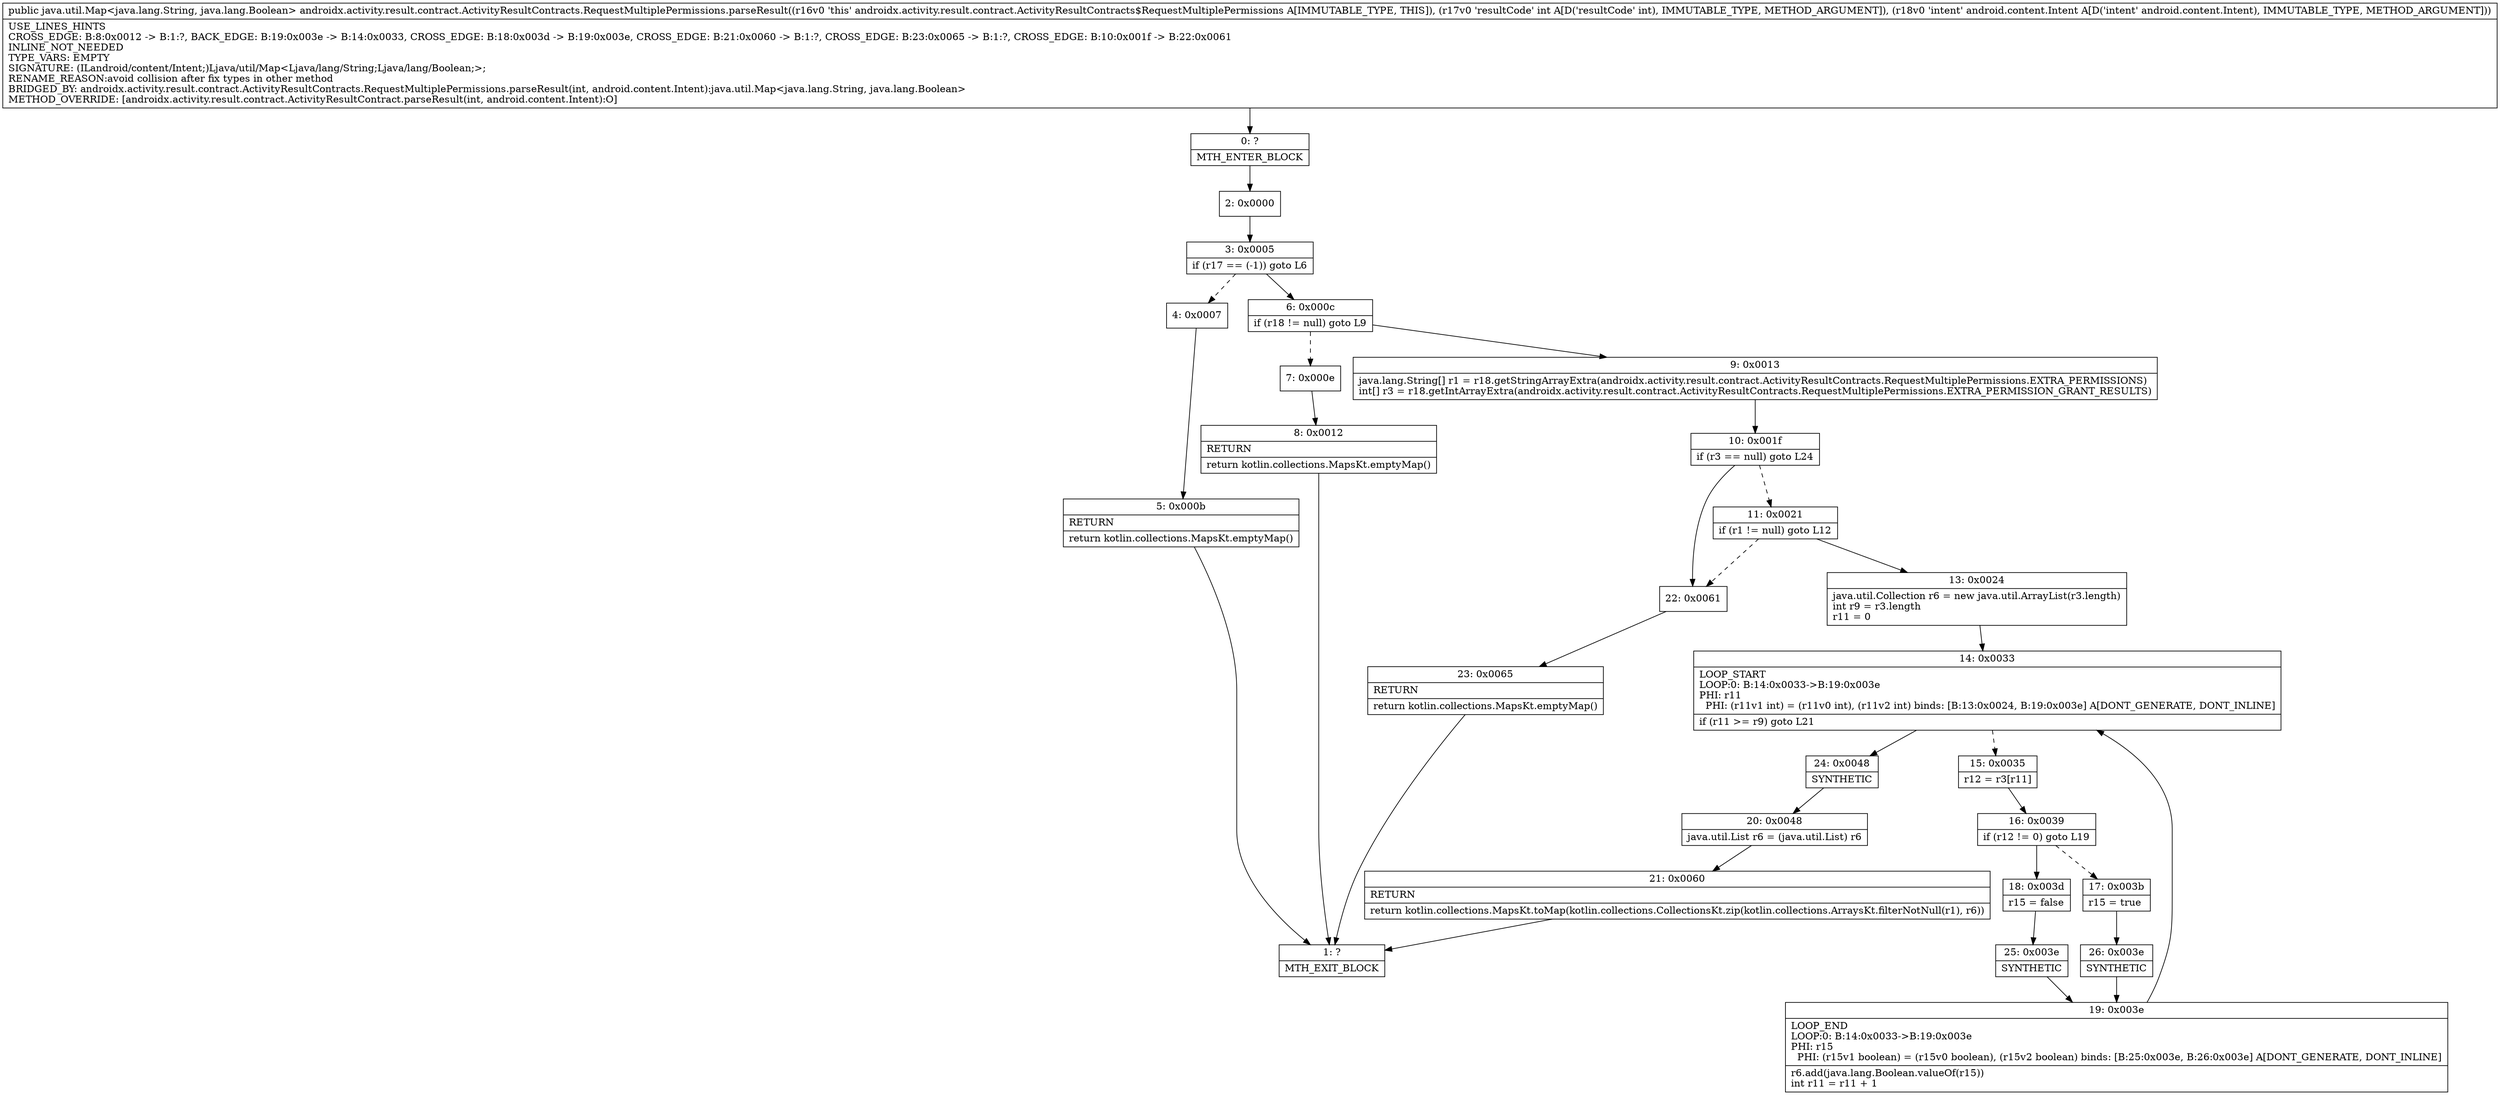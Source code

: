 digraph "CFG forandroidx.activity.result.contract.ActivityResultContracts.RequestMultiplePermissions.parseResult(ILandroid\/content\/Intent;)Ljava\/util\/Map;" {
Node_0 [shape=record,label="{0\:\ ?|MTH_ENTER_BLOCK\l}"];
Node_2 [shape=record,label="{2\:\ 0x0000}"];
Node_3 [shape=record,label="{3\:\ 0x0005|if (r17 == (\-1)) goto L6\l}"];
Node_4 [shape=record,label="{4\:\ 0x0007}"];
Node_5 [shape=record,label="{5\:\ 0x000b|RETURN\l|return kotlin.collections.MapsKt.emptyMap()\l}"];
Node_1 [shape=record,label="{1\:\ ?|MTH_EXIT_BLOCK\l}"];
Node_6 [shape=record,label="{6\:\ 0x000c|if (r18 != null) goto L9\l}"];
Node_7 [shape=record,label="{7\:\ 0x000e}"];
Node_8 [shape=record,label="{8\:\ 0x0012|RETURN\l|return kotlin.collections.MapsKt.emptyMap()\l}"];
Node_9 [shape=record,label="{9\:\ 0x0013|java.lang.String[] r1 = r18.getStringArrayExtra(androidx.activity.result.contract.ActivityResultContracts.RequestMultiplePermissions.EXTRA_PERMISSIONS)\lint[] r3 = r18.getIntArrayExtra(androidx.activity.result.contract.ActivityResultContracts.RequestMultiplePermissions.EXTRA_PERMISSION_GRANT_RESULTS)\l}"];
Node_10 [shape=record,label="{10\:\ 0x001f|if (r3 == null) goto L24\l}"];
Node_11 [shape=record,label="{11\:\ 0x0021|if (r1 != null) goto L12\l}"];
Node_13 [shape=record,label="{13\:\ 0x0024|java.util.Collection r6 = new java.util.ArrayList(r3.length)\lint r9 = r3.length\lr11 = 0\l}"];
Node_14 [shape=record,label="{14\:\ 0x0033|LOOP_START\lLOOP:0: B:14:0x0033\-\>B:19:0x003e\lPHI: r11 \l  PHI: (r11v1 int) = (r11v0 int), (r11v2 int) binds: [B:13:0x0024, B:19:0x003e] A[DONT_GENERATE, DONT_INLINE]\l|if (r11 \>= r9) goto L21\l}"];
Node_15 [shape=record,label="{15\:\ 0x0035|r12 = r3[r11]\l}"];
Node_16 [shape=record,label="{16\:\ 0x0039|if (r12 != 0) goto L19\l}"];
Node_17 [shape=record,label="{17\:\ 0x003b|r15 = true\l}"];
Node_26 [shape=record,label="{26\:\ 0x003e|SYNTHETIC\l}"];
Node_19 [shape=record,label="{19\:\ 0x003e|LOOP_END\lLOOP:0: B:14:0x0033\-\>B:19:0x003e\lPHI: r15 \l  PHI: (r15v1 boolean) = (r15v0 boolean), (r15v2 boolean) binds: [B:25:0x003e, B:26:0x003e] A[DONT_GENERATE, DONT_INLINE]\l|r6.add(java.lang.Boolean.valueOf(r15))\lint r11 = r11 + 1\l}"];
Node_18 [shape=record,label="{18\:\ 0x003d|r15 = false\l}"];
Node_25 [shape=record,label="{25\:\ 0x003e|SYNTHETIC\l}"];
Node_24 [shape=record,label="{24\:\ 0x0048|SYNTHETIC\l}"];
Node_20 [shape=record,label="{20\:\ 0x0048|java.util.List r6 = (java.util.List) r6\l}"];
Node_21 [shape=record,label="{21\:\ 0x0060|RETURN\l|return kotlin.collections.MapsKt.toMap(kotlin.collections.CollectionsKt.zip(kotlin.collections.ArraysKt.filterNotNull(r1), r6))\l}"];
Node_22 [shape=record,label="{22\:\ 0x0061}"];
Node_23 [shape=record,label="{23\:\ 0x0065|RETURN\l|return kotlin.collections.MapsKt.emptyMap()\l}"];
MethodNode[shape=record,label="{public java.util.Map\<java.lang.String, java.lang.Boolean\> androidx.activity.result.contract.ActivityResultContracts.RequestMultiplePermissions.parseResult((r16v0 'this' androidx.activity.result.contract.ActivityResultContracts$RequestMultiplePermissions A[IMMUTABLE_TYPE, THIS]), (r17v0 'resultCode' int A[D('resultCode' int), IMMUTABLE_TYPE, METHOD_ARGUMENT]), (r18v0 'intent' android.content.Intent A[D('intent' android.content.Intent), IMMUTABLE_TYPE, METHOD_ARGUMENT]))  | USE_LINES_HINTS\lCROSS_EDGE: B:8:0x0012 \-\> B:1:?, BACK_EDGE: B:19:0x003e \-\> B:14:0x0033, CROSS_EDGE: B:18:0x003d \-\> B:19:0x003e, CROSS_EDGE: B:21:0x0060 \-\> B:1:?, CROSS_EDGE: B:23:0x0065 \-\> B:1:?, CROSS_EDGE: B:10:0x001f \-\> B:22:0x0061\lINLINE_NOT_NEEDED\lTYPE_VARS: EMPTY\lSIGNATURE: (ILandroid\/content\/Intent;)Ljava\/util\/Map\<Ljava\/lang\/String;Ljava\/lang\/Boolean;\>;\lRENAME_REASON:avoid collision after fix types in other method\lBRIDGED_BY: androidx.activity.result.contract.ActivityResultContracts.RequestMultiplePermissions.parseResult(int, android.content.Intent):java.util.Map\<java.lang.String, java.lang.Boolean\>\lMETHOD_OVERRIDE: [androidx.activity.result.contract.ActivityResultContract.parseResult(int, android.content.Intent):O]\l}"];
MethodNode -> Node_0;Node_0 -> Node_2;
Node_2 -> Node_3;
Node_3 -> Node_4[style=dashed];
Node_3 -> Node_6;
Node_4 -> Node_5;
Node_5 -> Node_1;
Node_6 -> Node_7[style=dashed];
Node_6 -> Node_9;
Node_7 -> Node_8;
Node_8 -> Node_1;
Node_9 -> Node_10;
Node_10 -> Node_11[style=dashed];
Node_10 -> Node_22;
Node_11 -> Node_13;
Node_11 -> Node_22[style=dashed];
Node_13 -> Node_14;
Node_14 -> Node_15[style=dashed];
Node_14 -> Node_24;
Node_15 -> Node_16;
Node_16 -> Node_17[style=dashed];
Node_16 -> Node_18;
Node_17 -> Node_26;
Node_26 -> Node_19;
Node_19 -> Node_14;
Node_18 -> Node_25;
Node_25 -> Node_19;
Node_24 -> Node_20;
Node_20 -> Node_21;
Node_21 -> Node_1;
Node_22 -> Node_23;
Node_23 -> Node_1;
}

